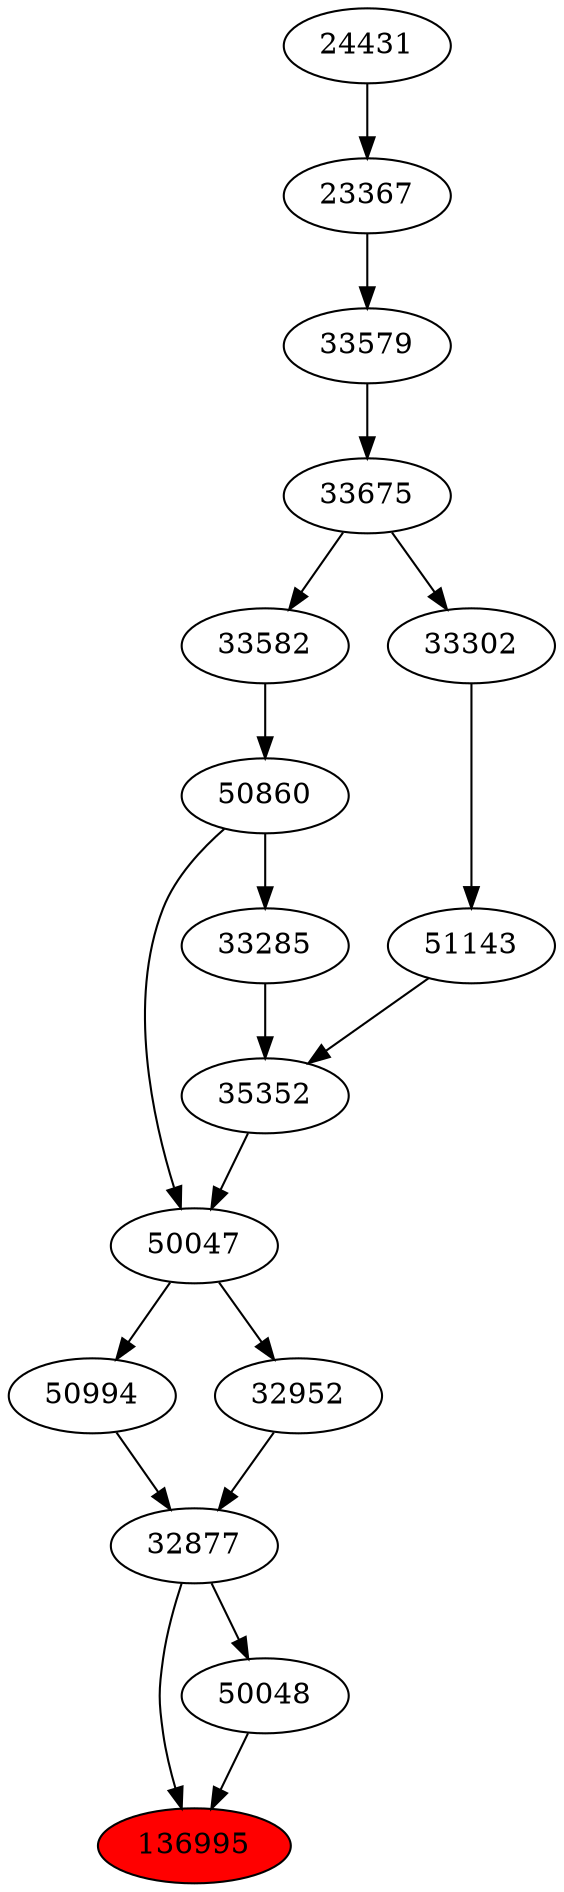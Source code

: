 strict digraph{ 
136995 [label="136995" fillcolor=red style=filled]
50048 -> 136995
32877 -> 136995
50048 [label="50048"]
32877 -> 50048
32877 [label="32877"]
50994 -> 32877
32952 -> 32877
50994 [label="50994"]
50047 -> 50994
32952 [label="32952"]
50047 -> 32952
50047 [label="50047"]
35352 -> 50047
50860 -> 50047
35352 [label="35352"]
33285 -> 35352
51143 -> 35352
50860 [label="50860"]
33582 -> 50860
33285 [label="33285"]
50860 -> 33285
51143 [label="51143"]
33302 -> 51143
33582 [label="33582"]
33675 -> 33582
33302 [label="33302"]
33675 -> 33302
33675 [label="33675"]
33579 -> 33675
33579 [label="33579"]
23367 -> 33579
23367 [label="23367"]
24431 -> 23367
24431 [label="24431"]
}